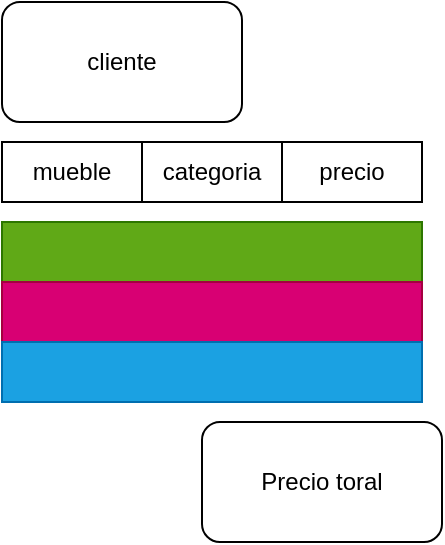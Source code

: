 <mxfile>
    <diagram id="g7YiutoSOQvFvrcGbJq8" name="Página-1">
        <mxGraphModel dx="745" dy="563" grid="1" gridSize="10" guides="1" tooltips="1" connect="1" arrows="1" fold="1" page="1" pageScale="1" pageWidth="827" pageHeight="1169" math="0" shadow="0">
            <root>
                <mxCell id="0"/>
                <mxCell id="1" parent="0"/>
                <mxCell id="2" value="mueble" style="rounded=0;whiteSpace=wrap;html=1;" vertex="1" parent="1">
                    <mxGeometry x="130" y="220" width="70" height="30" as="geometry"/>
                </mxCell>
                <mxCell id="3" value="categoria" style="rounded=0;whiteSpace=wrap;html=1;" vertex="1" parent="1">
                    <mxGeometry x="200" y="220" width="70" height="30" as="geometry"/>
                </mxCell>
                <mxCell id="4" value="precio" style="rounded=0;whiteSpace=wrap;html=1;" vertex="1" parent="1">
                    <mxGeometry x="270" y="220" width="70" height="30" as="geometry"/>
                </mxCell>
                <mxCell id="5" value="cliente" style="rounded=1;whiteSpace=wrap;html=1;" vertex="1" parent="1">
                    <mxGeometry x="130" y="150" width="120" height="60" as="geometry"/>
                </mxCell>
                <mxCell id="6" value="" style="rounded=0;whiteSpace=wrap;html=1;fillColor=#60a917;fontColor=#ffffff;strokeColor=#2D7600;" vertex="1" parent="1">
                    <mxGeometry x="130" y="260" width="210" height="30" as="geometry"/>
                </mxCell>
                <mxCell id="7" value="" style="rounded=0;whiteSpace=wrap;html=1;fillColor=#d80073;fontColor=#ffffff;strokeColor=#A50040;" vertex="1" parent="1">
                    <mxGeometry x="130" y="290" width="210" height="30" as="geometry"/>
                </mxCell>
                <mxCell id="8" value="" style="rounded=0;whiteSpace=wrap;html=1;fillColor=#1ba1e2;fontColor=#ffffff;strokeColor=#006EAF;" vertex="1" parent="1">
                    <mxGeometry x="130" y="320" width="210" height="30" as="geometry"/>
                </mxCell>
                <mxCell id="9" value="Precio toral" style="rounded=1;whiteSpace=wrap;html=1;" vertex="1" parent="1">
                    <mxGeometry x="230" y="360" width="120" height="60" as="geometry"/>
                </mxCell>
            </root>
        </mxGraphModel>
    </diagram>
</mxfile>
